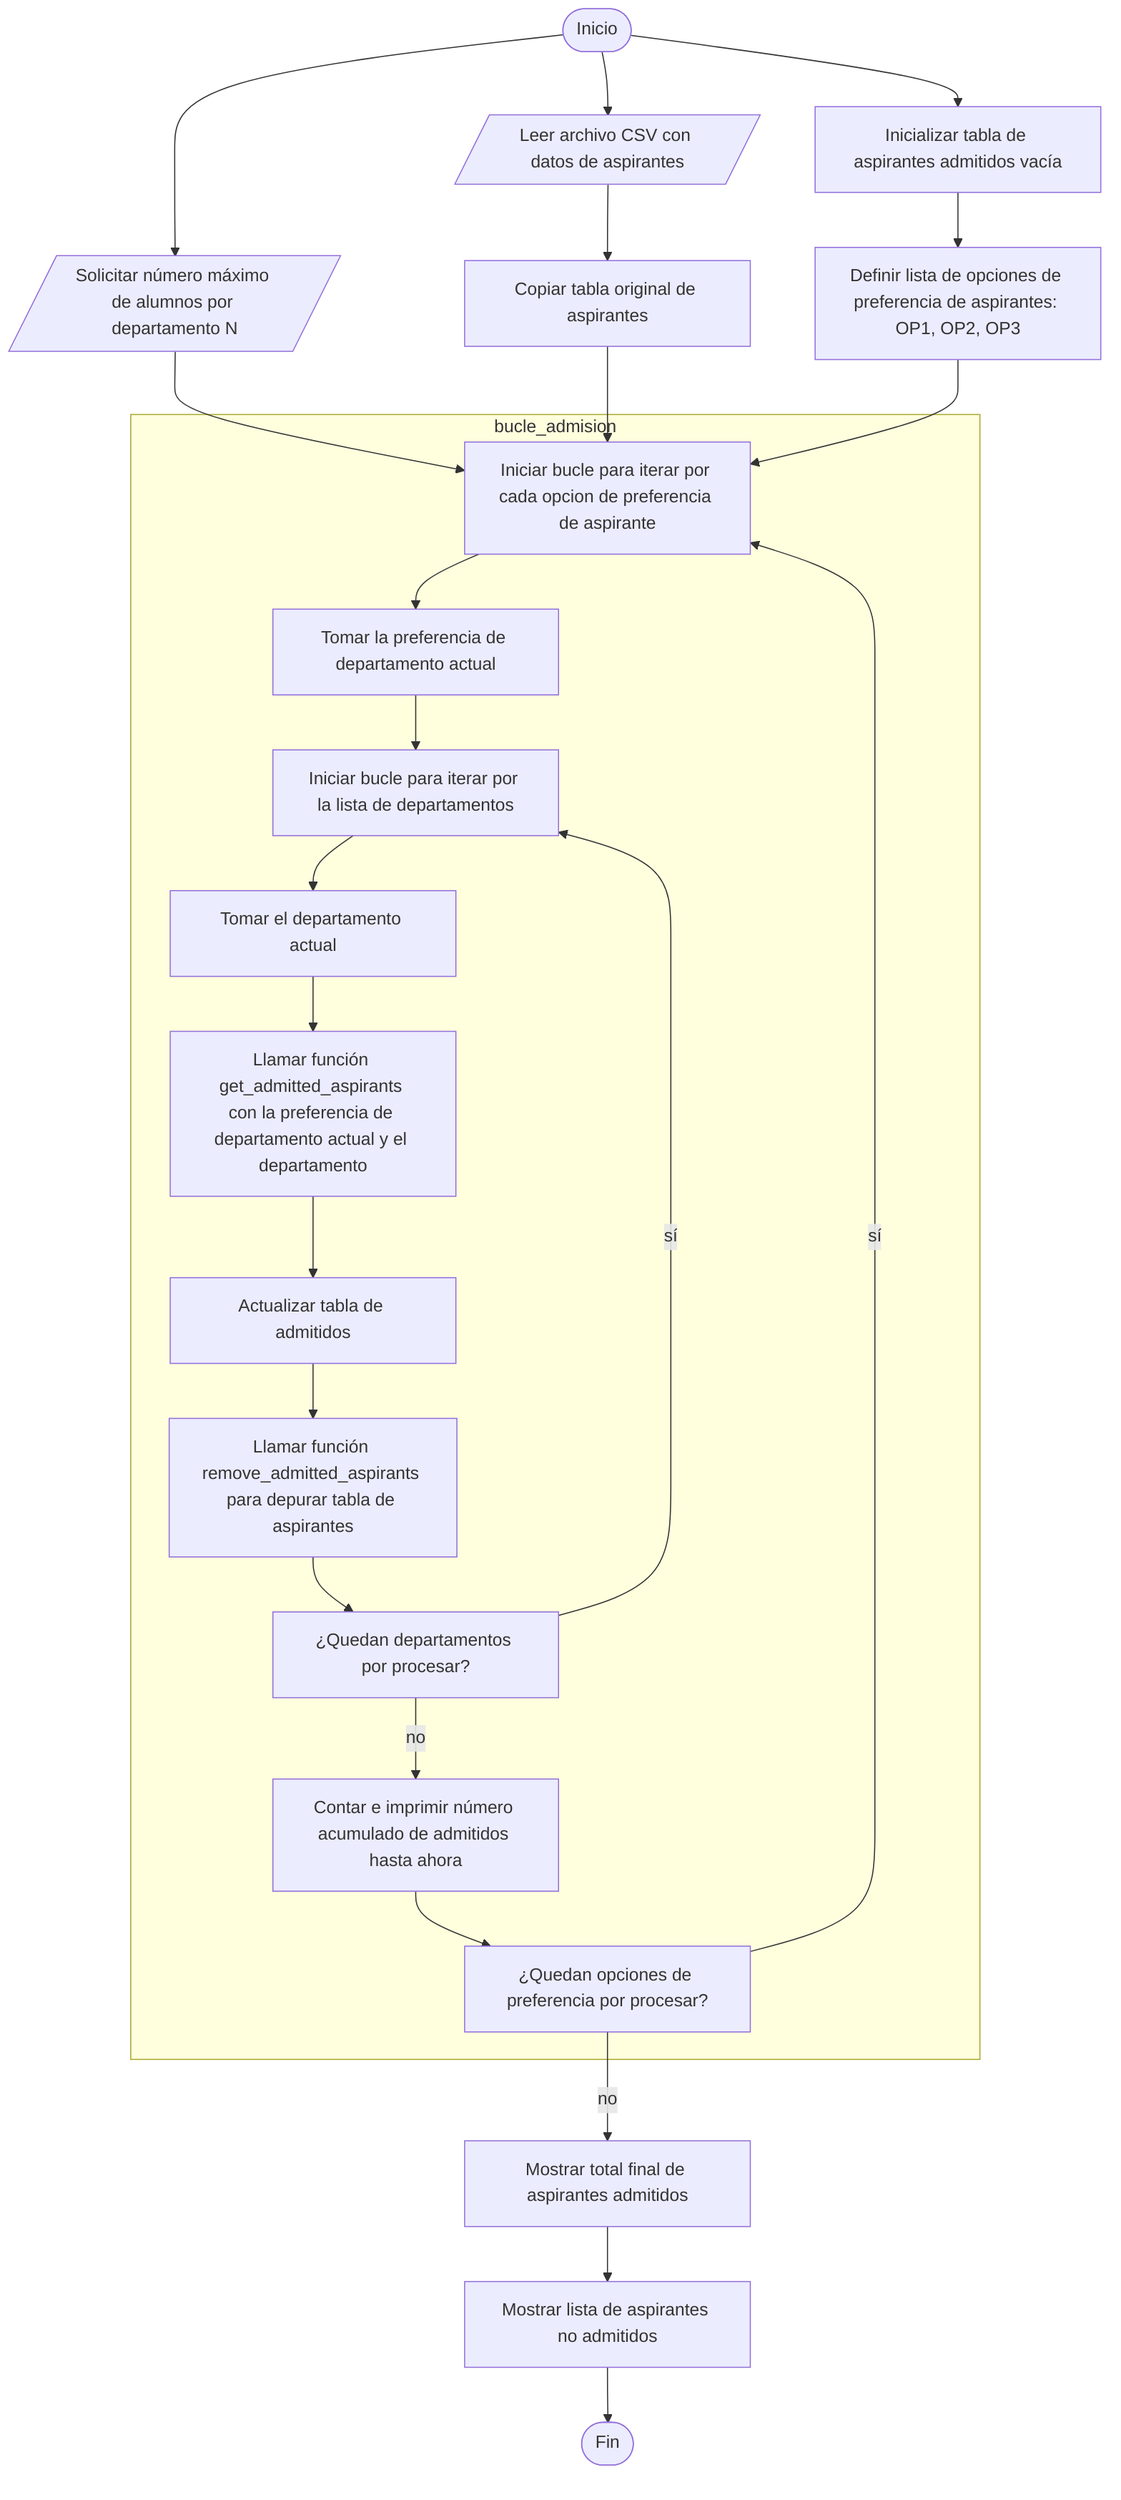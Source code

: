 flowchart TD

A([Inicio]) --> B[/Leer archivo CSV con datos de aspirantes/]
A --> C[/Solicitar número máximo de alumnos por departamento N/]
A --> D[Inicializar tabla de aspirantes admitidos vacía]
B --> E[Copiar tabla original de aspirantes]
D --> F[Definir lista de opciones de preferencia de aspirantes: OP1, OP2, OP3]
C --> G
E --> G
F --> G
subgraph bucle_admision
G[Iniciar bucle para iterar por cada opcion de preferencia de aspirante] --> H[Tomar la preferencia de departamento actual]
H --> I[Iniciar bucle para iterar por la lista de departamentos]
I --> J[Tomar el departamento actual]
J --> K[Llamar función get_admitted_aspirants con la preferencia de departamento actual y el departamento]
K --> L[Actualizar tabla de admitidos]
L --> M[Llamar función remove_admitted_aspirants para depurar tabla de aspirantes]
M --> N[¿Quedan departamentos por procesar?]
N -- sí --> I
N -- no --> O[Contar e imprimir número acumulado de admitidos hasta ahora]
O --> P[¿Quedan opciones de preferencia por procesar?]
P -- sí --> G
end
P -- no --> Q[Mostrar total final de aspirantes admitidos]
Q --> R[Mostrar lista de aspirantes no admitidos]
R --> S([Fin])